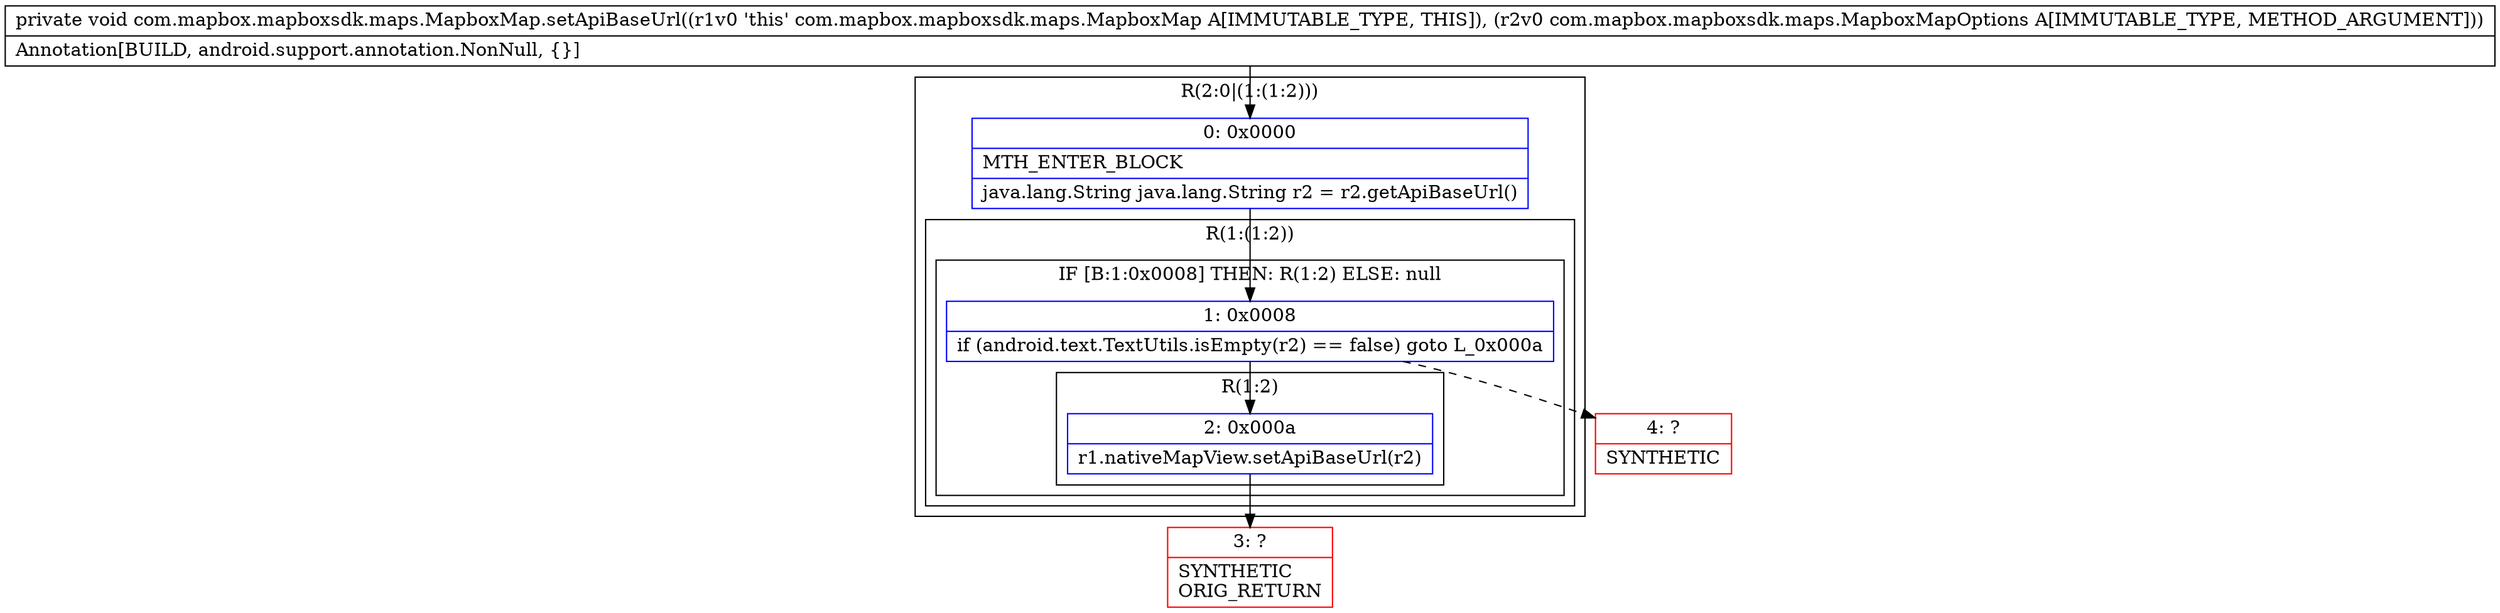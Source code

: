 digraph "CFG forcom.mapbox.mapboxsdk.maps.MapboxMap.setApiBaseUrl(Lcom\/mapbox\/mapboxsdk\/maps\/MapboxMapOptions;)V" {
subgraph cluster_Region_2022320509 {
label = "R(2:0|(1:(1:2)))";
node [shape=record,color=blue];
Node_0 [shape=record,label="{0\:\ 0x0000|MTH_ENTER_BLOCK\l|java.lang.String java.lang.String r2 = r2.getApiBaseUrl()\l}"];
subgraph cluster_Region_1373357645 {
label = "R(1:(1:2))";
node [shape=record,color=blue];
subgraph cluster_IfRegion_1848997262 {
label = "IF [B:1:0x0008] THEN: R(1:2) ELSE: null";
node [shape=record,color=blue];
Node_1 [shape=record,label="{1\:\ 0x0008|if (android.text.TextUtils.isEmpty(r2) == false) goto L_0x000a\l}"];
subgraph cluster_Region_2142913483 {
label = "R(1:2)";
node [shape=record,color=blue];
Node_2 [shape=record,label="{2\:\ 0x000a|r1.nativeMapView.setApiBaseUrl(r2)\l}"];
}
}
}
}
Node_3 [shape=record,color=red,label="{3\:\ ?|SYNTHETIC\lORIG_RETURN\l}"];
Node_4 [shape=record,color=red,label="{4\:\ ?|SYNTHETIC\l}"];
MethodNode[shape=record,label="{private void com.mapbox.mapboxsdk.maps.MapboxMap.setApiBaseUrl((r1v0 'this' com.mapbox.mapboxsdk.maps.MapboxMap A[IMMUTABLE_TYPE, THIS]), (r2v0 com.mapbox.mapboxsdk.maps.MapboxMapOptions A[IMMUTABLE_TYPE, METHOD_ARGUMENT]))  | Annotation[BUILD, android.support.annotation.NonNull, \{\}]\l}"];
MethodNode -> Node_0;
Node_0 -> Node_1;
Node_1 -> Node_2;
Node_1 -> Node_4[style=dashed];
Node_2 -> Node_3;
}

